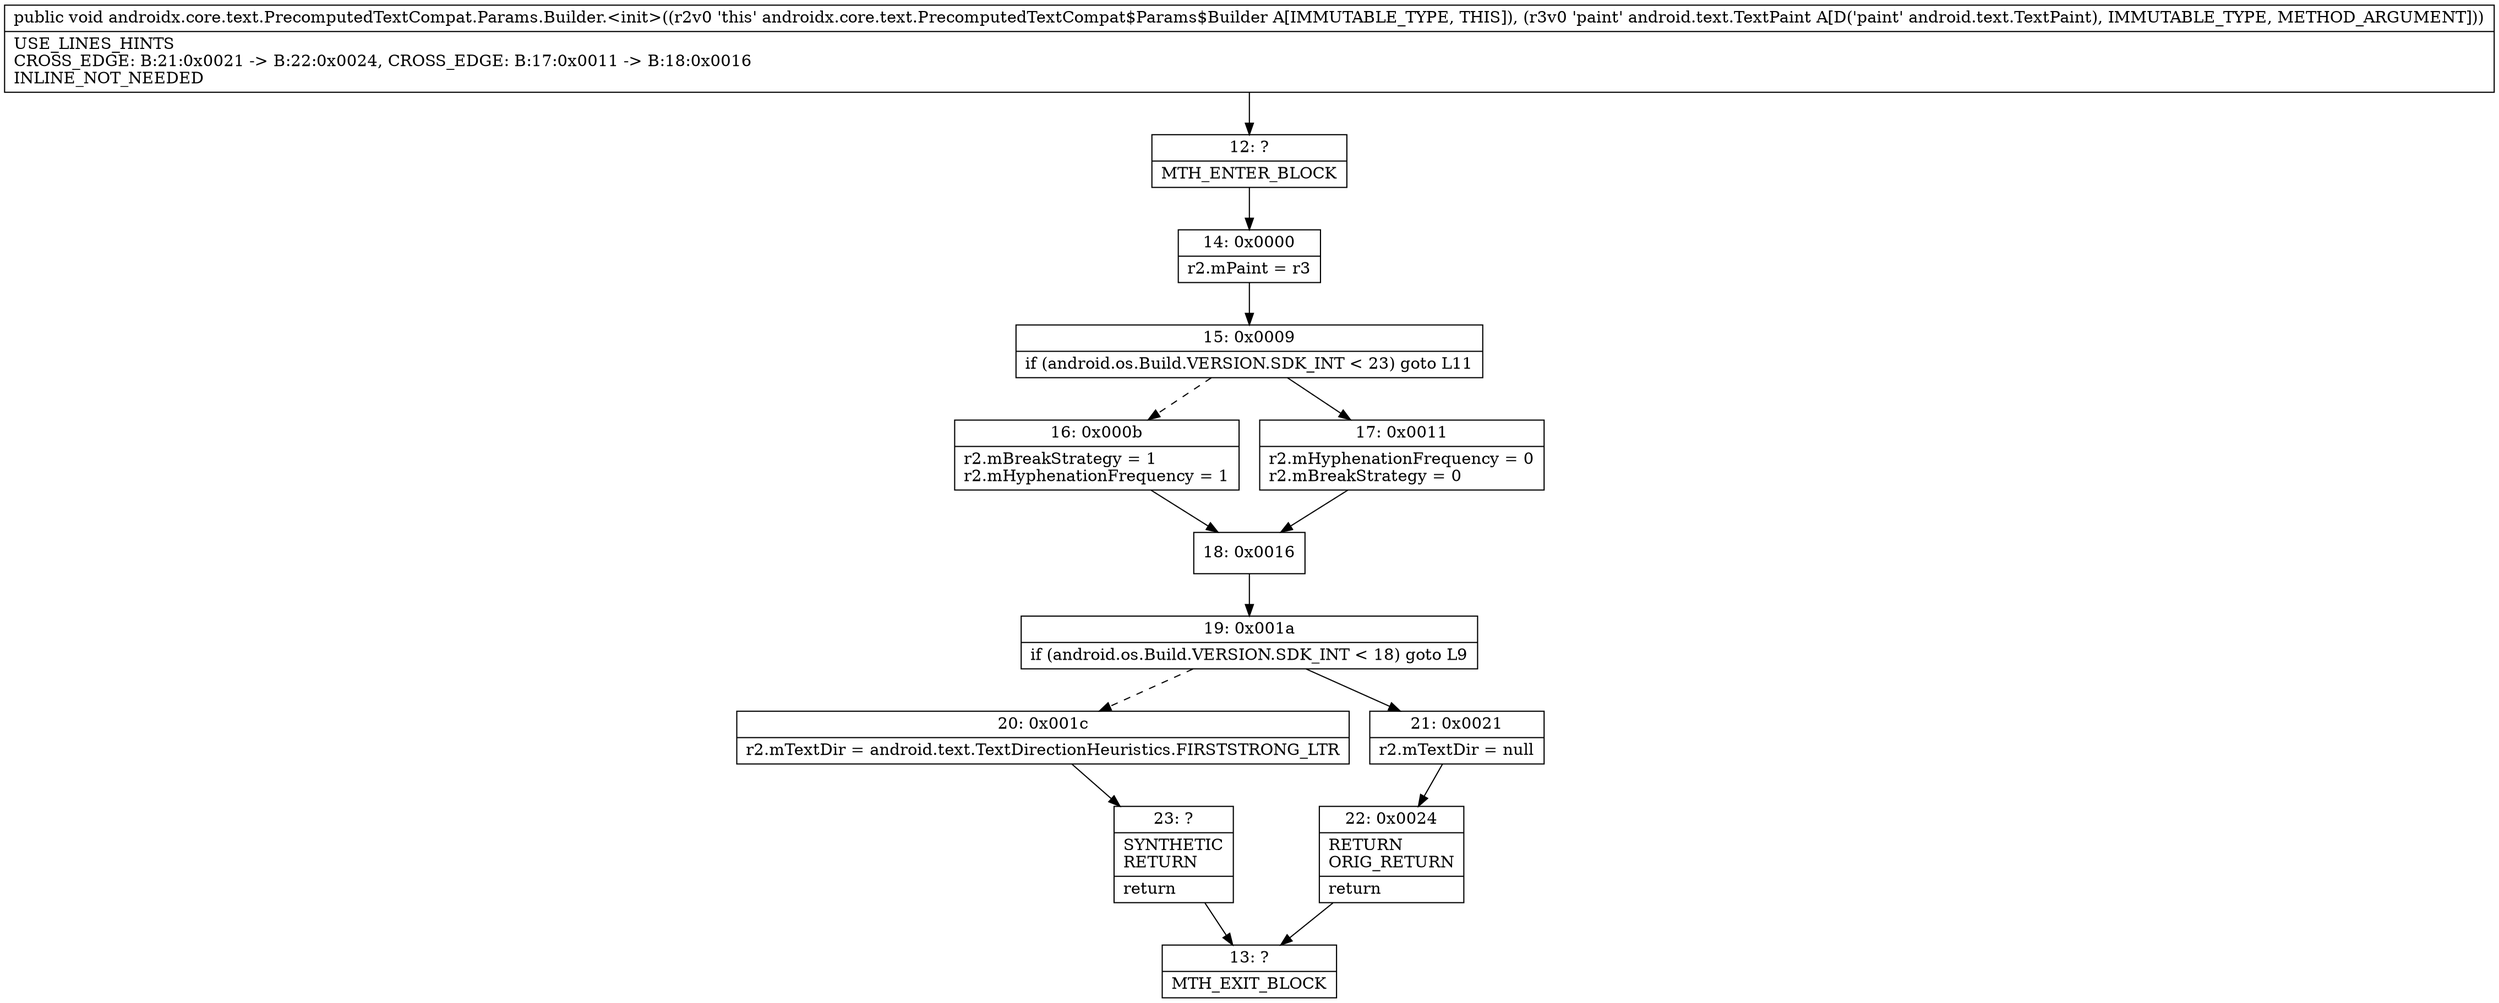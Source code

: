 digraph "CFG forandroidx.core.text.PrecomputedTextCompat.Params.Builder.\<init\>(Landroid\/text\/TextPaint;)V" {
Node_12 [shape=record,label="{12\:\ ?|MTH_ENTER_BLOCK\l}"];
Node_14 [shape=record,label="{14\:\ 0x0000|r2.mPaint = r3\l}"];
Node_15 [shape=record,label="{15\:\ 0x0009|if (android.os.Build.VERSION.SDK_INT \< 23) goto L11\l}"];
Node_16 [shape=record,label="{16\:\ 0x000b|r2.mBreakStrategy = 1\lr2.mHyphenationFrequency = 1\l}"];
Node_18 [shape=record,label="{18\:\ 0x0016}"];
Node_19 [shape=record,label="{19\:\ 0x001a|if (android.os.Build.VERSION.SDK_INT \< 18) goto L9\l}"];
Node_20 [shape=record,label="{20\:\ 0x001c|r2.mTextDir = android.text.TextDirectionHeuristics.FIRSTSTRONG_LTR\l}"];
Node_23 [shape=record,label="{23\:\ ?|SYNTHETIC\lRETURN\l|return\l}"];
Node_13 [shape=record,label="{13\:\ ?|MTH_EXIT_BLOCK\l}"];
Node_21 [shape=record,label="{21\:\ 0x0021|r2.mTextDir = null\l}"];
Node_22 [shape=record,label="{22\:\ 0x0024|RETURN\lORIG_RETURN\l|return\l}"];
Node_17 [shape=record,label="{17\:\ 0x0011|r2.mHyphenationFrequency = 0\lr2.mBreakStrategy = 0\l}"];
MethodNode[shape=record,label="{public void androidx.core.text.PrecomputedTextCompat.Params.Builder.\<init\>((r2v0 'this' androidx.core.text.PrecomputedTextCompat$Params$Builder A[IMMUTABLE_TYPE, THIS]), (r3v0 'paint' android.text.TextPaint A[D('paint' android.text.TextPaint), IMMUTABLE_TYPE, METHOD_ARGUMENT]))  | USE_LINES_HINTS\lCROSS_EDGE: B:21:0x0021 \-\> B:22:0x0024, CROSS_EDGE: B:17:0x0011 \-\> B:18:0x0016\lINLINE_NOT_NEEDED\l}"];
MethodNode -> Node_12;Node_12 -> Node_14;
Node_14 -> Node_15;
Node_15 -> Node_16[style=dashed];
Node_15 -> Node_17;
Node_16 -> Node_18;
Node_18 -> Node_19;
Node_19 -> Node_20[style=dashed];
Node_19 -> Node_21;
Node_20 -> Node_23;
Node_23 -> Node_13;
Node_21 -> Node_22;
Node_22 -> Node_13;
Node_17 -> Node_18;
}

